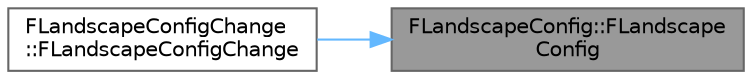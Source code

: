 digraph "FLandscapeConfig::FLandscapeConfig"
{
 // INTERACTIVE_SVG=YES
 // LATEX_PDF_SIZE
  bgcolor="transparent";
  edge [fontname=Helvetica,fontsize=10,labelfontname=Helvetica,labelfontsize=10];
  node [fontname=Helvetica,fontsize=10,shape=box,height=0.2,width=0.4];
  rankdir="RL";
  Node1 [id="Node000001",label="FLandscapeConfig::FLandscape\lConfig",height=0.2,width=0.4,color="gray40", fillcolor="grey60", style="filled", fontcolor="black",tooltip=" "];
  Node1 -> Node2 [id="edge1_Node000001_Node000002",dir="back",color="steelblue1",style="solid",tooltip=" "];
  Node2 [id="Node000002",label="FLandscapeConfigChange\l::FLandscapeConfigChange",height=0.2,width=0.4,color="grey40", fillcolor="white", style="filled",URL="$d4/d33/structFLandscapeConfigChange.html#aec1b68bf6ce11a0896d1e14088760c7f",tooltip=" "];
}
